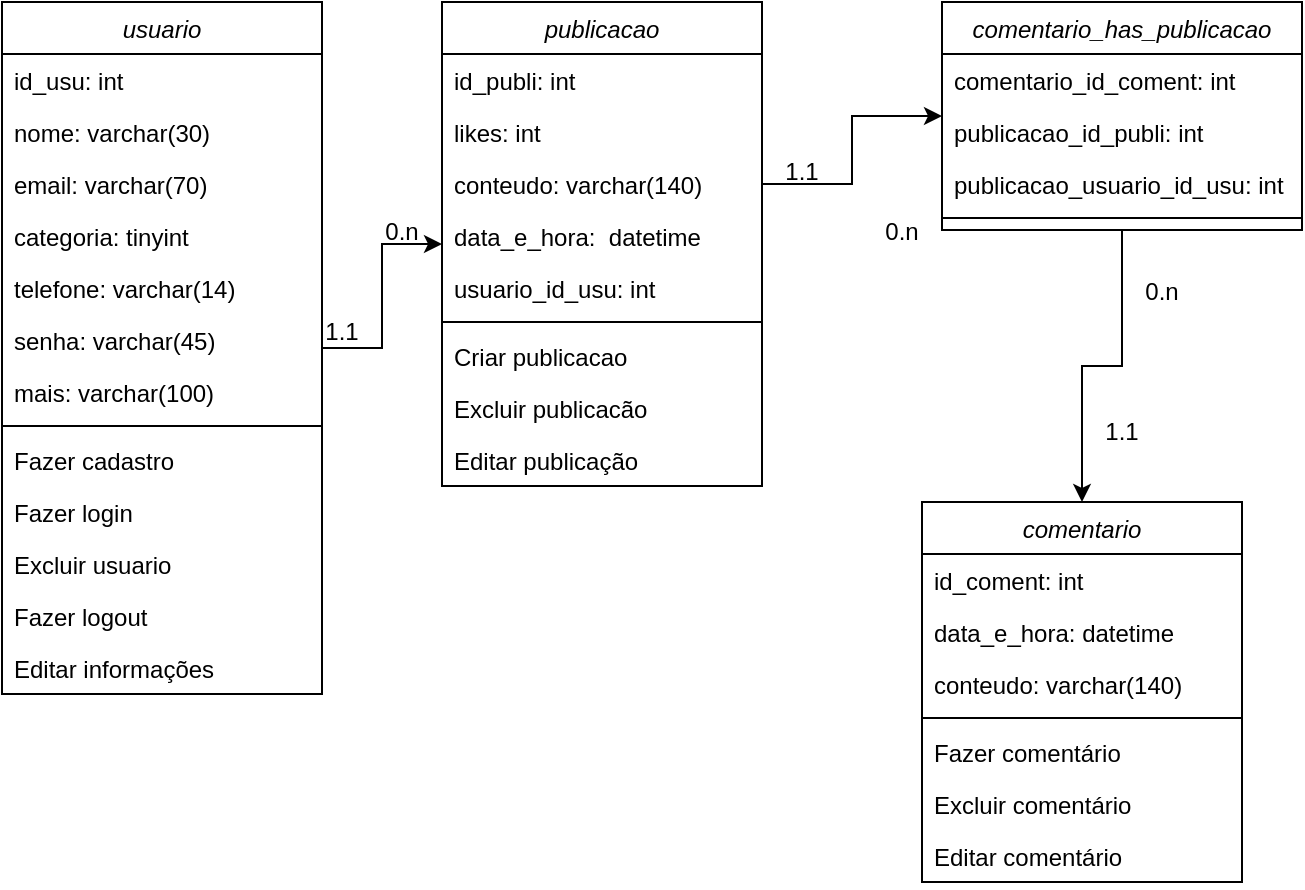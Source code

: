 <mxfile version="24.7.6">
  <diagram id="C5RBs43oDa-KdzZeNtuy" name="Page-1">
    <mxGraphModel dx="1004" dy="587" grid="1" gridSize="10" guides="1" tooltips="1" connect="1" arrows="1" fold="1" page="1" pageScale="1" pageWidth="827" pageHeight="1169" math="0" shadow="0">
      <root>
        <mxCell id="WIyWlLk6GJQsqaUBKTNV-0" />
        <mxCell id="WIyWlLk6GJQsqaUBKTNV-1" parent="WIyWlLk6GJQsqaUBKTNV-0" />
        <mxCell id="v7DUcjUhisgX9PIdt_7t-48" style="edgeStyle=orthogonalEdgeStyle;rounded=0;orthogonalLoop=1;jettySize=auto;html=1;" edge="1" parent="WIyWlLk6GJQsqaUBKTNV-1" source="zkfFHV4jXpPFQw0GAbJ--0" target="v7DUcjUhisgX9PIdt_7t-10">
          <mxGeometry relative="1" as="geometry" />
        </mxCell>
        <mxCell id="zkfFHV4jXpPFQw0GAbJ--0" value="usuario" style="swimlane;fontStyle=2;align=center;verticalAlign=top;childLayout=stackLayout;horizontal=1;startSize=26;horizontalStack=0;resizeParent=1;resizeLast=0;collapsible=1;marginBottom=0;rounded=0;shadow=0;strokeWidth=1;" parent="WIyWlLk6GJQsqaUBKTNV-1" vertex="1">
          <mxGeometry x="80" y="260" width="160" height="346" as="geometry">
            <mxRectangle x="230" y="140" width="160" height="26" as="alternateBounds" />
          </mxGeometry>
        </mxCell>
        <mxCell id="zkfFHV4jXpPFQw0GAbJ--1" value="id_usu: int" style="text;align=left;verticalAlign=top;spacingLeft=4;spacingRight=4;overflow=hidden;rotatable=0;points=[[0,0.5],[1,0.5]];portConstraint=eastwest;" parent="zkfFHV4jXpPFQw0GAbJ--0" vertex="1">
          <mxGeometry y="26" width="160" height="26" as="geometry" />
        </mxCell>
        <mxCell id="zkfFHV4jXpPFQw0GAbJ--2" value="nome: varchar(30)" style="text;align=left;verticalAlign=top;spacingLeft=4;spacingRight=4;overflow=hidden;rotatable=0;points=[[0,0.5],[1,0.5]];portConstraint=eastwest;rounded=0;shadow=0;html=0;" parent="zkfFHV4jXpPFQw0GAbJ--0" vertex="1">
          <mxGeometry y="52" width="160" height="26" as="geometry" />
        </mxCell>
        <mxCell id="zkfFHV4jXpPFQw0GAbJ--3" value="email: varchar(70)" style="text;align=left;verticalAlign=top;spacingLeft=4;spacingRight=4;overflow=hidden;rotatable=0;points=[[0,0.5],[1,0.5]];portConstraint=eastwest;rounded=0;shadow=0;html=0;" parent="zkfFHV4jXpPFQw0GAbJ--0" vertex="1">
          <mxGeometry y="78" width="160" height="26" as="geometry" />
        </mxCell>
        <mxCell id="v7DUcjUhisgX9PIdt_7t-0" value="categoria: tinyint" style="text;align=left;verticalAlign=top;spacingLeft=4;spacingRight=4;overflow=hidden;rotatable=0;points=[[0,0.5],[1,0.5]];portConstraint=eastwest;rounded=0;shadow=0;html=0;" vertex="1" parent="zkfFHV4jXpPFQw0GAbJ--0">
          <mxGeometry y="104" width="160" height="26" as="geometry" />
        </mxCell>
        <mxCell id="v7DUcjUhisgX9PIdt_7t-1" value="telefone: varchar(14)" style="text;align=left;verticalAlign=top;spacingLeft=4;spacingRight=4;overflow=hidden;rotatable=0;points=[[0,0.5],[1,0.5]];portConstraint=eastwest;rounded=0;shadow=0;html=0;" vertex="1" parent="zkfFHV4jXpPFQw0GAbJ--0">
          <mxGeometry y="130" width="160" height="26" as="geometry" />
        </mxCell>
        <mxCell id="v7DUcjUhisgX9PIdt_7t-2" value="senha: varchar(45)" style="text;align=left;verticalAlign=top;spacingLeft=4;spacingRight=4;overflow=hidden;rotatable=0;points=[[0,0.5],[1,0.5]];portConstraint=eastwest;rounded=0;shadow=0;html=0;" vertex="1" parent="zkfFHV4jXpPFQw0GAbJ--0">
          <mxGeometry y="156" width="160" height="26" as="geometry" />
        </mxCell>
        <mxCell id="v7DUcjUhisgX9PIdt_7t-3" value="mais: varchar(100)" style="text;align=left;verticalAlign=top;spacingLeft=4;spacingRight=4;overflow=hidden;rotatable=0;points=[[0,0.5],[1,0.5]];portConstraint=eastwest;rounded=0;shadow=0;html=0;" vertex="1" parent="zkfFHV4jXpPFQw0GAbJ--0">
          <mxGeometry y="182" width="160" height="26" as="geometry" />
        </mxCell>
        <mxCell id="zkfFHV4jXpPFQw0GAbJ--4" value="" style="line;html=1;strokeWidth=1;align=left;verticalAlign=middle;spacingTop=-1;spacingLeft=3;spacingRight=3;rotatable=0;labelPosition=right;points=[];portConstraint=eastwest;" parent="zkfFHV4jXpPFQw0GAbJ--0" vertex="1">
          <mxGeometry y="208" width="160" height="8" as="geometry" />
        </mxCell>
        <mxCell id="zkfFHV4jXpPFQw0GAbJ--5" value="Fazer cadastro" style="text;align=left;verticalAlign=top;spacingLeft=4;spacingRight=4;overflow=hidden;rotatable=0;points=[[0,0.5],[1,0.5]];portConstraint=eastwest;" parent="zkfFHV4jXpPFQw0GAbJ--0" vertex="1">
          <mxGeometry y="216" width="160" height="26" as="geometry" />
        </mxCell>
        <mxCell id="v7DUcjUhisgX9PIdt_7t-4" value="Fazer login" style="text;align=left;verticalAlign=top;spacingLeft=4;spacingRight=4;overflow=hidden;rotatable=0;points=[[0,0.5],[1,0.5]];portConstraint=eastwest;" vertex="1" parent="zkfFHV4jXpPFQw0GAbJ--0">
          <mxGeometry y="242" width="160" height="26" as="geometry" />
        </mxCell>
        <mxCell id="v7DUcjUhisgX9PIdt_7t-5" value="Excluir usuario" style="text;align=left;verticalAlign=top;spacingLeft=4;spacingRight=4;overflow=hidden;rotatable=0;points=[[0,0.5],[1,0.5]];portConstraint=eastwest;" vertex="1" parent="zkfFHV4jXpPFQw0GAbJ--0">
          <mxGeometry y="268" width="160" height="26" as="geometry" />
        </mxCell>
        <mxCell id="v7DUcjUhisgX9PIdt_7t-6" value="Fazer logout" style="text;align=left;verticalAlign=top;spacingLeft=4;spacingRight=4;overflow=hidden;rotatable=0;points=[[0,0.5],[1,0.5]];portConstraint=eastwest;" vertex="1" parent="zkfFHV4jXpPFQw0GAbJ--0">
          <mxGeometry y="294" width="160" height="26" as="geometry" />
        </mxCell>
        <mxCell id="v7DUcjUhisgX9PIdt_7t-9" value="Editar informações " style="text;align=left;verticalAlign=top;spacingLeft=4;spacingRight=4;overflow=hidden;rotatable=0;points=[[0,0.5],[1,0.5]];portConstraint=eastwest;" vertex="1" parent="zkfFHV4jXpPFQw0GAbJ--0">
          <mxGeometry y="320" width="160" height="26" as="geometry" />
        </mxCell>
        <mxCell id="v7DUcjUhisgX9PIdt_7t-10" value="publicacao" style="swimlane;fontStyle=2;align=center;verticalAlign=top;childLayout=stackLayout;horizontal=1;startSize=26;horizontalStack=0;resizeParent=1;resizeLast=0;collapsible=1;marginBottom=0;rounded=0;shadow=0;strokeWidth=1;" vertex="1" parent="WIyWlLk6GJQsqaUBKTNV-1">
          <mxGeometry x="300" y="260" width="160" height="242" as="geometry">
            <mxRectangle x="230" y="140" width="160" height="26" as="alternateBounds" />
          </mxGeometry>
        </mxCell>
        <mxCell id="v7DUcjUhisgX9PIdt_7t-11" value="id_publi: int" style="text;align=left;verticalAlign=top;spacingLeft=4;spacingRight=4;overflow=hidden;rotatable=0;points=[[0,0.5],[1,0.5]];portConstraint=eastwest;" vertex="1" parent="v7DUcjUhisgX9PIdt_7t-10">
          <mxGeometry y="26" width="160" height="26" as="geometry" />
        </mxCell>
        <mxCell id="v7DUcjUhisgX9PIdt_7t-24" value="likes: int" style="text;align=left;verticalAlign=top;spacingLeft=4;spacingRight=4;overflow=hidden;rotatable=0;points=[[0,0.5],[1,0.5]];portConstraint=eastwest;" vertex="1" parent="v7DUcjUhisgX9PIdt_7t-10">
          <mxGeometry y="52" width="160" height="26" as="geometry" />
        </mxCell>
        <mxCell id="v7DUcjUhisgX9PIdt_7t-25" value="conteudo: varchar(140)" style="text;align=left;verticalAlign=top;spacingLeft=4;spacingRight=4;overflow=hidden;rotatable=0;points=[[0,0.5],[1,0.5]];portConstraint=eastwest;" vertex="1" parent="v7DUcjUhisgX9PIdt_7t-10">
          <mxGeometry y="78" width="160" height="26" as="geometry" />
        </mxCell>
        <mxCell id="v7DUcjUhisgX9PIdt_7t-26" value="data_e_hora:  datetime" style="text;align=left;verticalAlign=top;spacingLeft=4;spacingRight=4;overflow=hidden;rotatable=0;points=[[0,0.5],[1,0.5]];portConstraint=eastwest;" vertex="1" parent="v7DUcjUhisgX9PIdt_7t-10">
          <mxGeometry y="104" width="160" height="26" as="geometry" />
        </mxCell>
        <mxCell id="v7DUcjUhisgX9PIdt_7t-27" value="usuario_id_usu: int" style="text;align=left;verticalAlign=top;spacingLeft=4;spacingRight=4;overflow=hidden;rotatable=0;points=[[0,0.5],[1,0.5]];portConstraint=eastwest;" vertex="1" parent="v7DUcjUhisgX9PIdt_7t-10">
          <mxGeometry y="130" width="160" height="26" as="geometry" />
        </mxCell>
        <mxCell id="v7DUcjUhisgX9PIdt_7t-18" value="" style="line;html=1;strokeWidth=1;align=left;verticalAlign=middle;spacingTop=-1;spacingLeft=3;spacingRight=3;rotatable=0;labelPosition=right;points=[];portConstraint=eastwest;" vertex="1" parent="v7DUcjUhisgX9PIdt_7t-10">
          <mxGeometry y="156" width="160" height="8" as="geometry" />
        </mxCell>
        <mxCell id="v7DUcjUhisgX9PIdt_7t-19" value="Criar publicacao" style="text;align=left;verticalAlign=top;spacingLeft=4;spacingRight=4;overflow=hidden;rotatable=0;points=[[0,0.5],[1,0.5]];portConstraint=eastwest;" vertex="1" parent="v7DUcjUhisgX9PIdt_7t-10">
          <mxGeometry y="164" width="160" height="26" as="geometry" />
        </mxCell>
        <mxCell id="v7DUcjUhisgX9PIdt_7t-28" value="Excluir publicacão" style="text;align=left;verticalAlign=top;spacingLeft=4;spacingRight=4;overflow=hidden;rotatable=0;points=[[0,0.5],[1,0.5]];portConstraint=eastwest;" vertex="1" parent="v7DUcjUhisgX9PIdt_7t-10">
          <mxGeometry y="190" width="160" height="26" as="geometry" />
        </mxCell>
        <mxCell id="v7DUcjUhisgX9PIdt_7t-29" value="Editar publicação" style="text;align=left;verticalAlign=top;spacingLeft=4;spacingRight=4;overflow=hidden;rotatable=0;points=[[0,0.5],[1,0.5]];portConstraint=eastwest;" vertex="1" parent="v7DUcjUhisgX9PIdt_7t-10">
          <mxGeometry y="216" width="160" height="26" as="geometry" />
        </mxCell>
        <mxCell id="v7DUcjUhisgX9PIdt_7t-30" value="comentario" style="swimlane;fontStyle=2;align=center;verticalAlign=top;childLayout=stackLayout;horizontal=1;startSize=26;horizontalStack=0;resizeParent=1;resizeLast=0;collapsible=1;marginBottom=0;rounded=0;shadow=0;strokeWidth=1;" vertex="1" parent="WIyWlLk6GJQsqaUBKTNV-1">
          <mxGeometry x="540" y="510" width="160" height="190" as="geometry">
            <mxRectangle x="230" y="140" width="160" height="26" as="alternateBounds" />
          </mxGeometry>
        </mxCell>
        <mxCell id="v7DUcjUhisgX9PIdt_7t-31" value="id_coment: int" style="text;align=left;verticalAlign=top;spacingLeft=4;spacingRight=4;overflow=hidden;rotatable=0;points=[[0,0.5],[1,0.5]];portConstraint=eastwest;" vertex="1" parent="v7DUcjUhisgX9PIdt_7t-30">
          <mxGeometry y="26" width="160" height="26" as="geometry" />
        </mxCell>
        <mxCell id="v7DUcjUhisgX9PIdt_7t-32" value="data_e_hora: datetime" style="text;align=left;verticalAlign=top;spacingLeft=4;spacingRight=4;overflow=hidden;rotatable=0;points=[[0,0.5],[1,0.5]];portConstraint=eastwest;" vertex="1" parent="v7DUcjUhisgX9PIdt_7t-30">
          <mxGeometry y="52" width="160" height="26" as="geometry" />
        </mxCell>
        <mxCell id="v7DUcjUhisgX9PIdt_7t-33" value="conteudo: varchar(140)" style="text;align=left;verticalAlign=top;spacingLeft=4;spacingRight=4;overflow=hidden;rotatable=0;points=[[0,0.5],[1,0.5]];portConstraint=eastwest;" vertex="1" parent="v7DUcjUhisgX9PIdt_7t-30">
          <mxGeometry y="78" width="160" height="26" as="geometry" />
        </mxCell>
        <mxCell id="v7DUcjUhisgX9PIdt_7t-36" value="" style="line;html=1;strokeWidth=1;align=left;verticalAlign=middle;spacingTop=-1;spacingLeft=3;spacingRight=3;rotatable=0;labelPosition=right;points=[];portConstraint=eastwest;" vertex="1" parent="v7DUcjUhisgX9PIdt_7t-30">
          <mxGeometry y="104" width="160" height="8" as="geometry" />
        </mxCell>
        <mxCell id="v7DUcjUhisgX9PIdt_7t-37" value="Fazer comentário" style="text;align=left;verticalAlign=top;spacingLeft=4;spacingRight=4;overflow=hidden;rotatable=0;points=[[0,0.5],[1,0.5]];portConstraint=eastwest;" vertex="1" parent="v7DUcjUhisgX9PIdt_7t-30">
          <mxGeometry y="112" width="160" height="26" as="geometry" />
        </mxCell>
        <mxCell id="v7DUcjUhisgX9PIdt_7t-38" value="Excluir comentário" style="text;align=left;verticalAlign=top;spacingLeft=4;spacingRight=4;overflow=hidden;rotatable=0;points=[[0,0.5],[1,0.5]];portConstraint=eastwest;" vertex="1" parent="v7DUcjUhisgX9PIdt_7t-30">
          <mxGeometry y="138" width="160" height="26" as="geometry" />
        </mxCell>
        <mxCell id="v7DUcjUhisgX9PIdt_7t-39" value="Editar comentário" style="text;align=left;verticalAlign=top;spacingLeft=4;spacingRight=4;overflow=hidden;rotatable=0;points=[[0,0.5],[1,0.5]];portConstraint=eastwest;" vertex="1" parent="v7DUcjUhisgX9PIdt_7t-30">
          <mxGeometry y="164" width="160" height="26" as="geometry" />
        </mxCell>
        <mxCell id="v7DUcjUhisgX9PIdt_7t-50" style="edgeStyle=orthogonalEdgeStyle;rounded=0;orthogonalLoop=1;jettySize=auto;html=1;" edge="1" parent="WIyWlLk6GJQsqaUBKTNV-1" source="v7DUcjUhisgX9PIdt_7t-40" target="v7DUcjUhisgX9PIdt_7t-30">
          <mxGeometry relative="1" as="geometry" />
        </mxCell>
        <mxCell id="v7DUcjUhisgX9PIdt_7t-40" value="comentario_has_publicacao" style="swimlane;fontStyle=2;align=center;verticalAlign=top;childLayout=stackLayout;horizontal=1;startSize=26;horizontalStack=0;resizeParent=1;resizeLast=0;collapsible=1;marginBottom=0;rounded=0;shadow=0;strokeWidth=1;" vertex="1" parent="WIyWlLk6GJQsqaUBKTNV-1">
          <mxGeometry x="550" y="260" width="180" height="114" as="geometry">
            <mxRectangle x="230" y="140" width="160" height="26" as="alternateBounds" />
          </mxGeometry>
        </mxCell>
        <mxCell id="v7DUcjUhisgX9PIdt_7t-41" value="comentario_id_coment: int" style="text;align=left;verticalAlign=top;spacingLeft=4;spacingRight=4;overflow=hidden;rotatable=0;points=[[0,0.5],[1,0.5]];portConstraint=eastwest;" vertex="1" parent="v7DUcjUhisgX9PIdt_7t-40">
          <mxGeometry y="26" width="180" height="26" as="geometry" />
        </mxCell>
        <mxCell id="v7DUcjUhisgX9PIdt_7t-42" value="publicacao_id_publi: int" style="text;align=left;verticalAlign=top;spacingLeft=4;spacingRight=4;overflow=hidden;rotatable=0;points=[[0,0.5],[1,0.5]];portConstraint=eastwest;" vertex="1" parent="v7DUcjUhisgX9PIdt_7t-40">
          <mxGeometry y="52" width="180" height="26" as="geometry" />
        </mxCell>
        <mxCell id="v7DUcjUhisgX9PIdt_7t-43" value="publicacao_usuario_id_usu: int" style="text;align=left;verticalAlign=top;spacingLeft=4;spacingRight=4;overflow=hidden;rotatable=0;points=[[0,0.5],[1,0.5]];portConstraint=eastwest;" vertex="1" parent="v7DUcjUhisgX9PIdt_7t-40">
          <mxGeometry y="78" width="180" height="26" as="geometry" />
        </mxCell>
        <mxCell id="v7DUcjUhisgX9PIdt_7t-44" value="" style="line;html=1;strokeWidth=1;align=left;verticalAlign=middle;spacingTop=-1;spacingLeft=3;spacingRight=3;rotatable=0;labelPosition=right;points=[];portConstraint=eastwest;" vertex="1" parent="v7DUcjUhisgX9PIdt_7t-40">
          <mxGeometry y="104" width="180" height="8" as="geometry" />
        </mxCell>
        <mxCell id="v7DUcjUhisgX9PIdt_7t-49" style="edgeStyle=orthogonalEdgeStyle;rounded=0;orthogonalLoop=1;jettySize=auto;html=1;" edge="1" parent="WIyWlLk6GJQsqaUBKTNV-1" source="v7DUcjUhisgX9PIdt_7t-25" target="v7DUcjUhisgX9PIdt_7t-40">
          <mxGeometry relative="1" as="geometry" />
        </mxCell>
        <mxCell id="v7DUcjUhisgX9PIdt_7t-51" value="1.1" style="text;html=1;align=center;verticalAlign=middle;whiteSpace=wrap;rounded=0;" vertex="1" parent="WIyWlLk6GJQsqaUBKTNV-1">
          <mxGeometry x="220" y="410" width="60" height="30" as="geometry" />
        </mxCell>
        <mxCell id="v7DUcjUhisgX9PIdt_7t-52" value="&lt;div&gt;0.n&lt;/div&gt;" style="text;html=1;align=center;verticalAlign=middle;whiteSpace=wrap;rounded=0;" vertex="1" parent="WIyWlLk6GJQsqaUBKTNV-1">
          <mxGeometry x="250" y="360" width="60" height="30" as="geometry" />
        </mxCell>
        <mxCell id="v7DUcjUhisgX9PIdt_7t-53" value="1.1" style="text;html=1;align=center;verticalAlign=middle;whiteSpace=wrap;rounded=0;" vertex="1" parent="WIyWlLk6GJQsqaUBKTNV-1">
          <mxGeometry x="450" y="330" width="60" height="30" as="geometry" />
        </mxCell>
        <mxCell id="v7DUcjUhisgX9PIdt_7t-54" value="0.n" style="text;html=1;align=center;verticalAlign=middle;whiteSpace=wrap;rounded=0;" vertex="1" parent="WIyWlLk6GJQsqaUBKTNV-1">
          <mxGeometry x="500" y="360" width="60" height="30" as="geometry" />
        </mxCell>
        <mxCell id="v7DUcjUhisgX9PIdt_7t-55" value="0.n" style="text;html=1;align=center;verticalAlign=middle;whiteSpace=wrap;rounded=0;" vertex="1" parent="WIyWlLk6GJQsqaUBKTNV-1">
          <mxGeometry x="630" y="390" width="60" height="30" as="geometry" />
        </mxCell>
        <mxCell id="v7DUcjUhisgX9PIdt_7t-56" value="1.1" style="text;html=1;align=center;verticalAlign=middle;whiteSpace=wrap;rounded=0;" vertex="1" parent="WIyWlLk6GJQsqaUBKTNV-1">
          <mxGeometry x="610" y="460" width="60" height="30" as="geometry" />
        </mxCell>
      </root>
    </mxGraphModel>
  </diagram>
</mxfile>

